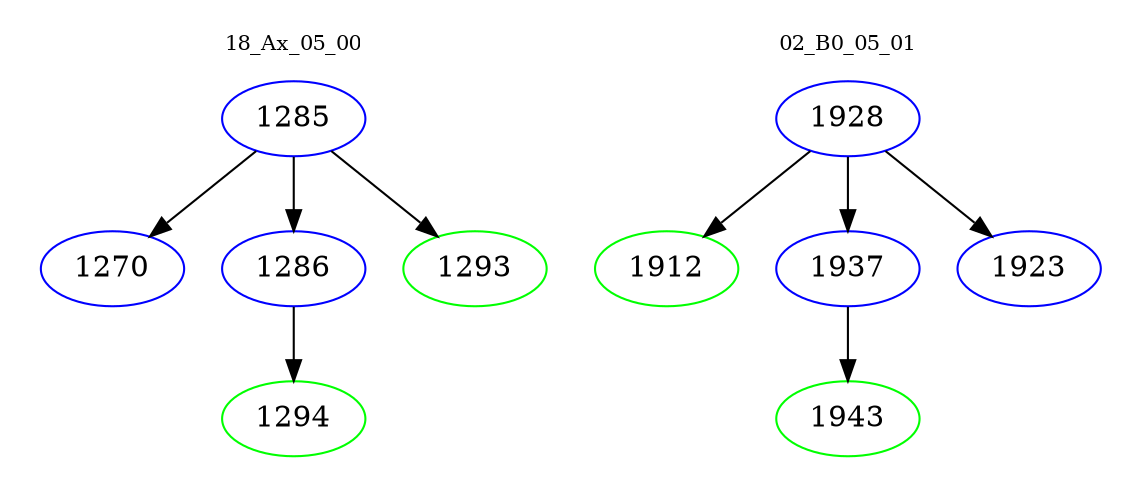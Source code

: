 digraph{
subgraph cluster_0 {
color = white
label = "18_Ax_05_00";
fontsize=10;
T0_1285 [label="1285", color="blue"]
T0_1285 -> T0_1270 [color="black"]
T0_1270 [label="1270", color="blue"]
T0_1285 -> T0_1286 [color="black"]
T0_1286 [label="1286", color="blue"]
T0_1286 -> T0_1294 [color="black"]
T0_1294 [label="1294", color="green"]
T0_1285 -> T0_1293 [color="black"]
T0_1293 [label="1293", color="green"]
}
subgraph cluster_1 {
color = white
label = "02_B0_05_01";
fontsize=10;
T1_1928 [label="1928", color="blue"]
T1_1928 -> T1_1912 [color="black"]
T1_1912 [label="1912", color="green"]
T1_1928 -> T1_1937 [color="black"]
T1_1937 [label="1937", color="blue"]
T1_1937 -> T1_1943 [color="black"]
T1_1943 [label="1943", color="green"]
T1_1928 -> T1_1923 [color="black"]
T1_1923 [label="1923", color="blue"]
}
}
